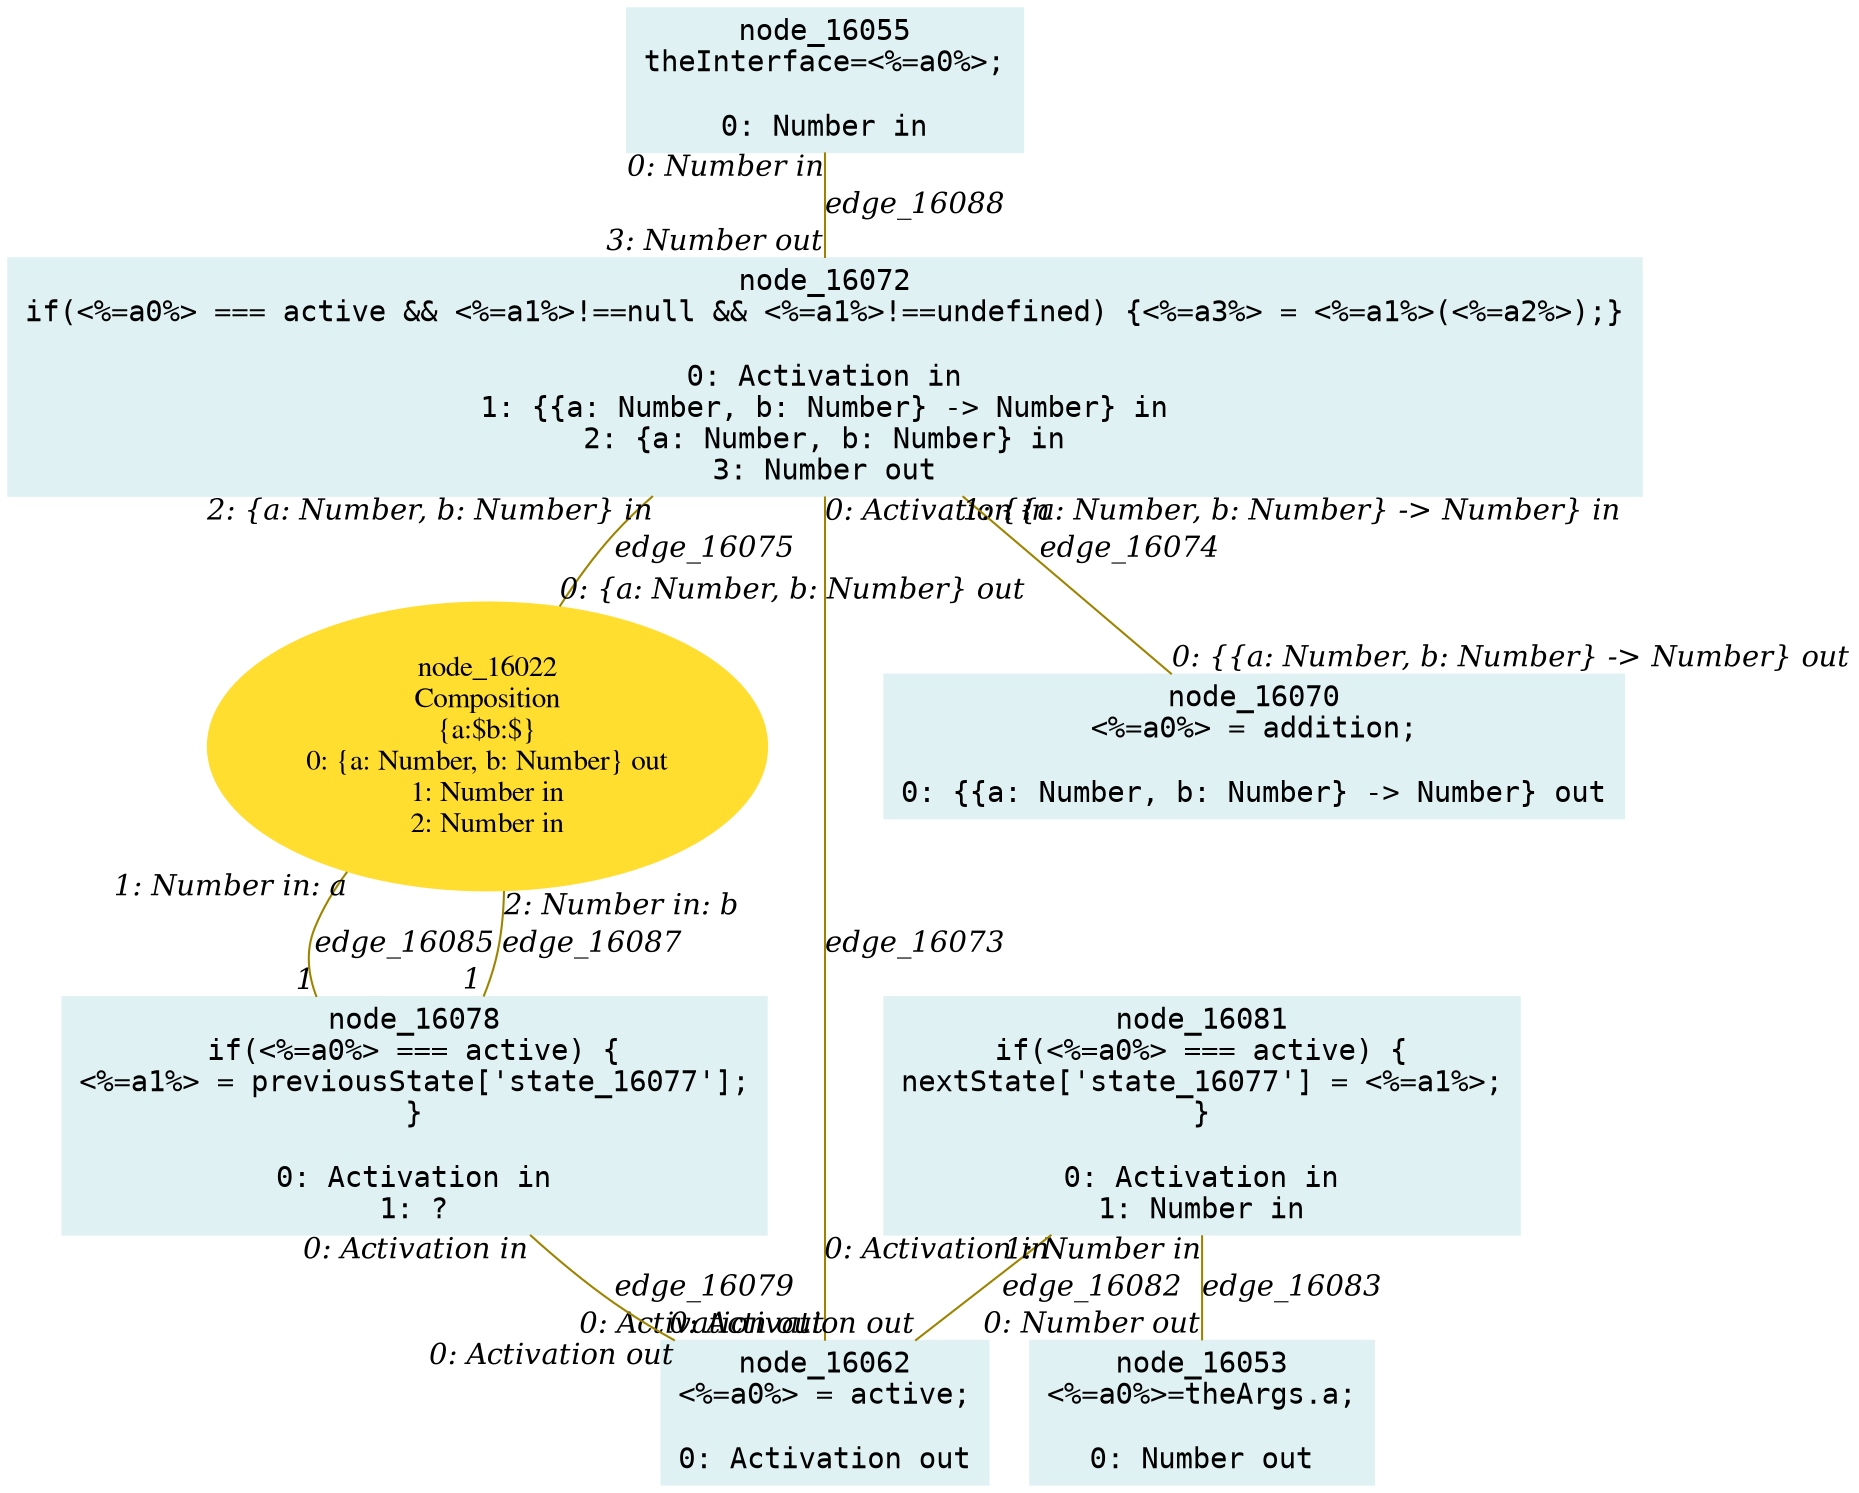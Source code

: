 digraph g{node_16022 [shape="ellipse", style="filled", color="#ffde2f", fontname="Times", label="node_16022
Composition
{a:$b:$}
0: {a: Number, b: Number} out
1: Number in
2: Number in" ]
node_16053 [shape="box", style="filled", color="#dff1f2", fontname="Courier", label="node_16053
<%=a0%>=theArgs.a;

0: Number out" ]
node_16055 [shape="box", style="filled", color="#dff1f2", fontname="Courier", label="node_16055
theInterface=<%=a0%>;

0: Number in" ]
node_16062 [shape="box", style="filled", color="#dff1f2", fontname="Courier", label="node_16062
<%=a0%> = active;

0: Activation out" ]
node_16070 [shape="box", style="filled", color="#dff1f2", fontname="Courier", label="node_16070
<%=a0%> = addition;

0: {{a: Number, b: Number} -> Number} out" ]
node_16072 [shape="box", style="filled", color="#dff1f2", fontname="Courier", label="node_16072
if(<%=a0%> === active && <%=a1%>!==null && <%=a1%>!==undefined) {<%=a3%> = <%=a1%>(<%=a2%>);}

0: Activation in
1: {{a: Number, b: Number} -> Number} in
2: {a: Number, b: Number} in
3: Number out" ]
node_16078 [shape="box", style="filled", color="#dff1f2", fontname="Courier", label="node_16078
if(<%=a0%> === active) {
<%=a1%> = previousState['state_16077'];
}

0: Activation in
1: ?" ]
node_16081 [shape="box", style="filled", color="#dff1f2", fontname="Courier", label="node_16081
if(<%=a0%> === active) {
nextState['state_16077'] = <%=a1%>;
}

0: Activation in
1: Number in" ]
node_16072 -> node_16062 [dir=none, arrowHead=none, fontname="Times-Italic", arrowsize=1, color="#9d8400", label="edge_16073",  headlabel="0: Activation out", taillabel="0: Activation in" ]
node_16072 -> node_16070 [dir=none, arrowHead=none, fontname="Times-Italic", arrowsize=1, color="#9d8400", label="edge_16074",  headlabel="0: {{a: Number, b: Number} -> Number} out", taillabel="1: {{a: Number, b: Number} -> Number} in" ]
node_16072 -> node_16022 [dir=none, arrowHead=none, fontname="Times-Italic", arrowsize=1, color="#9d8400", label="edge_16075",  headlabel="0: {a: Number, b: Number} out", taillabel="2: {a: Number, b: Number} in" ]
node_16078 -> node_16062 [dir=none, arrowHead=none, fontname="Times-Italic", arrowsize=1, color="#9d8400", label="edge_16079",  headlabel="0: Activation out", taillabel="0: Activation in" ]
node_16081 -> node_16062 [dir=none, arrowHead=none, fontname="Times-Italic", arrowsize=1, color="#9d8400", label="edge_16082",  headlabel="0: Activation out", taillabel="0: Activation in" ]
node_16081 -> node_16053 [dir=none, arrowHead=none, fontname="Times-Italic", arrowsize=1, color="#9d8400", label="edge_16083",  headlabel="0: Number out", taillabel="1: Number in" ]
node_16022 -> node_16078 [dir=none, arrowHead=none, fontname="Times-Italic", arrowsize=1, color="#9d8400", label="edge_16085",  headlabel="1", taillabel="1: Number in: a" ]
node_16022 -> node_16078 [dir=none, arrowHead=none, fontname="Times-Italic", arrowsize=1, color="#9d8400", label="edge_16087",  headlabel="1", taillabel="2: Number in: b" ]
node_16055 -> node_16072 [dir=none, arrowHead=none, fontname="Times-Italic", arrowsize=1, color="#9d8400", label="edge_16088",  headlabel="3: Number out", taillabel="0: Number in" ]
}